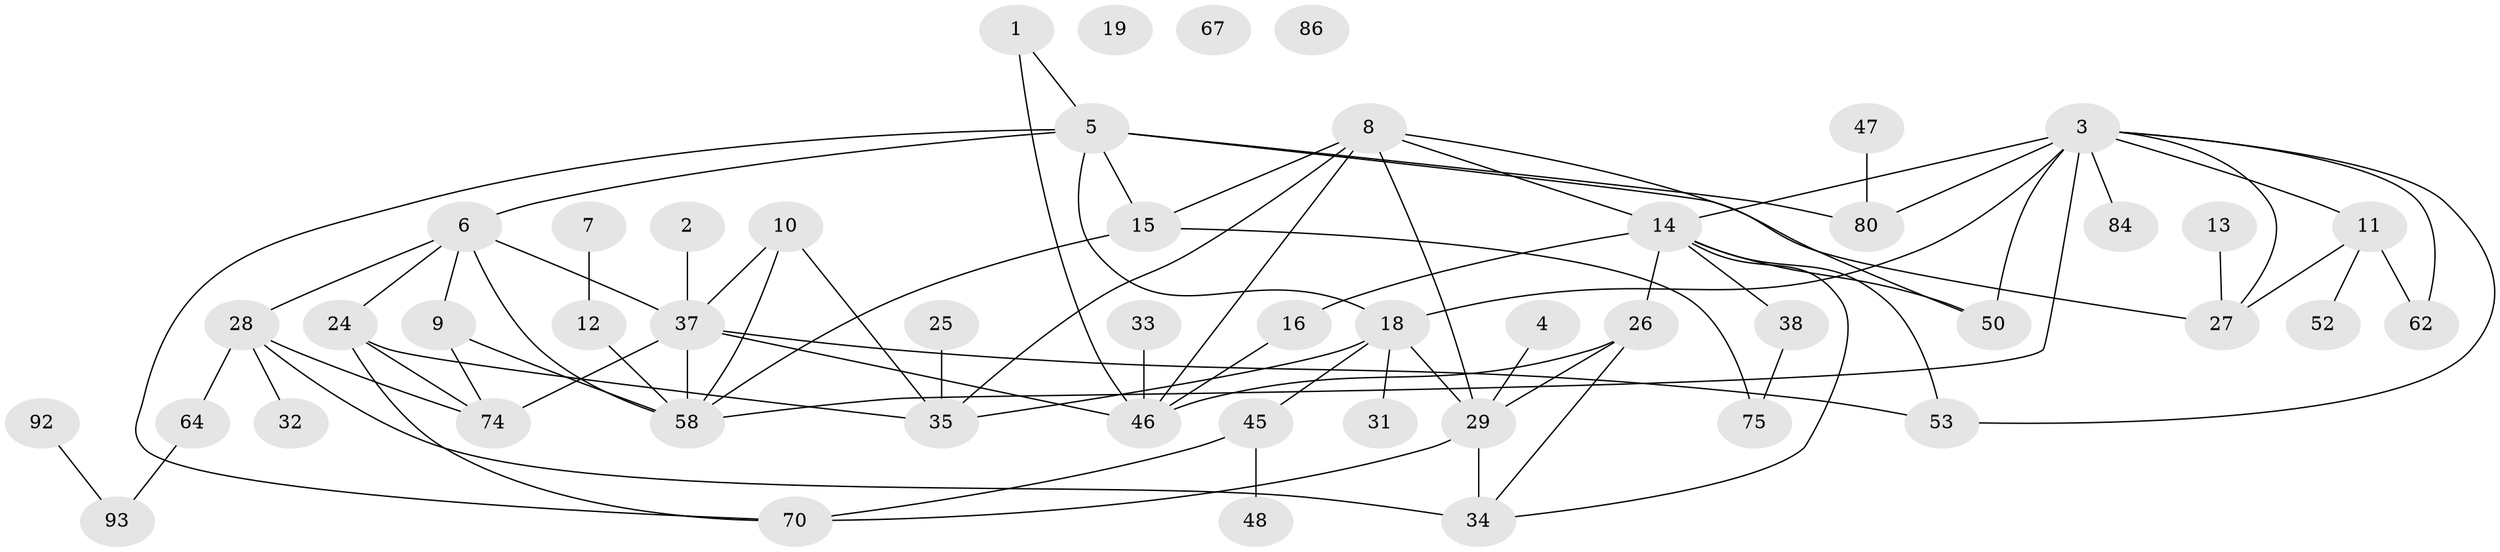 // original degree distribution, {1: 0.22, 5: 0.08, 2: 0.2, 3: 0.32, 4: 0.15, 0: 0.02, 6: 0.01}
// Generated by graph-tools (version 1.1) at 2025/16/03/04/25 18:16:39]
// undirected, 50 vertices, 79 edges
graph export_dot {
graph [start="1"]
  node [color=gray90,style=filled];
  1 [super="+85"];
  2;
  3 [super="+61+30+17"];
  4;
  5 [super="+95+22"];
  6 [super="+63"];
  7 [super="+98"];
  8 [super="+55+68"];
  9;
  10 [super="+39"];
  11 [super="+23"];
  12 [super="+72+40"];
  13;
  14 [super="+43+20+88+21"];
  15;
  16;
  18 [super="+90+82"];
  19 [super="+51"];
  24 [super="+65"];
  25;
  26 [super="+59"];
  27 [super="+78"];
  28 [super="+36+54"];
  29 [super="+42+41"];
  31;
  32;
  33;
  34 [super="+89"];
  35 [super="+96+60+56"];
  37 [super="+73"];
  38 [super="+87"];
  45 [super="+71"];
  46 [super="+57+99"];
  47;
  48;
  50;
  52;
  53;
  58 [super="+76+81"];
  62;
  64;
  67;
  70;
  74 [super="+83"];
  75;
  80;
  84;
  86;
  92;
  93;
  1 -- 5;
  1 -- 46 [weight=2];
  2 -- 37;
  3 -- 53;
  3 -- 80;
  3 -- 50;
  3 -- 84;
  3 -- 14;
  3 -- 27;
  3 -- 11;
  3 -- 62;
  3 -- 58;
  3 -- 18;
  4 -- 29;
  5 -- 80;
  5 -- 70;
  5 -- 18;
  5 -- 6;
  5 -- 27;
  5 -- 15;
  6 -- 24;
  6 -- 9;
  6 -- 58;
  6 -- 28;
  6 -- 37;
  7 -- 12;
  8 -- 15;
  8 -- 50;
  8 -- 35;
  8 -- 46;
  8 -- 14;
  8 -- 29;
  9 -- 58;
  9 -- 74;
  10 -- 58;
  10 -- 35;
  10 -- 37;
  11 -- 62;
  11 -- 27;
  11 -- 52;
  12 -- 58;
  13 -- 27;
  14 -- 34;
  14 -- 53;
  14 -- 16;
  14 -- 50;
  14 -- 38;
  14 -- 26 [weight=2];
  15 -- 75;
  15 -- 58;
  16 -- 46;
  18 -- 45;
  18 -- 31;
  18 -- 29;
  18 -- 35;
  24 -- 74;
  24 -- 35;
  24 -- 70;
  25 -- 35;
  26 -- 34;
  26 -- 29;
  26 -- 46;
  28 -- 32;
  28 -- 34 [weight=2];
  28 -- 64;
  28 -- 74;
  29 -- 34;
  29 -- 70;
  33 -- 46;
  37 -- 46;
  37 -- 58;
  37 -- 53;
  37 -- 74;
  38 -- 75;
  45 -- 48;
  45 -- 70;
  47 -- 80;
  64 -- 93;
  92 -- 93;
}

